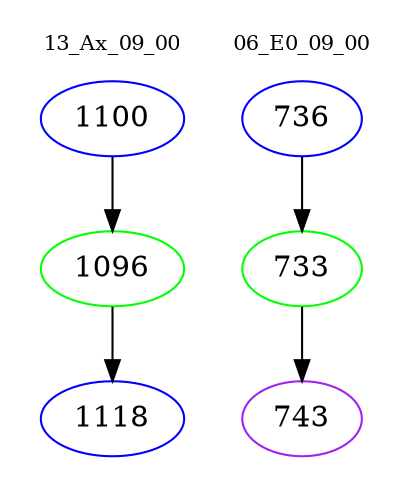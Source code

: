 digraph{
subgraph cluster_0 {
color = white
label = "13_Ax_09_00";
fontsize=10;
T0_1100 [label="1100", color="blue"]
T0_1100 -> T0_1096 [color="black"]
T0_1096 [label="1096", color="green"]
T0_1096 -> T0_1118 [color="black"]
T0_1118 [label="1118", color="blue"]
}
subgraph cluster_1 {
color = white
label = "06_E0_09_00";
fontsize=10;
T1_736 [label="736", color="blue"]
T1_736 -> T1_733 [color="black"]
T1_733 [label="733", color="green"]
T1_733 -> T1_743 [color="black"]
T1_743 [label="743", color="purple"]
}
}
